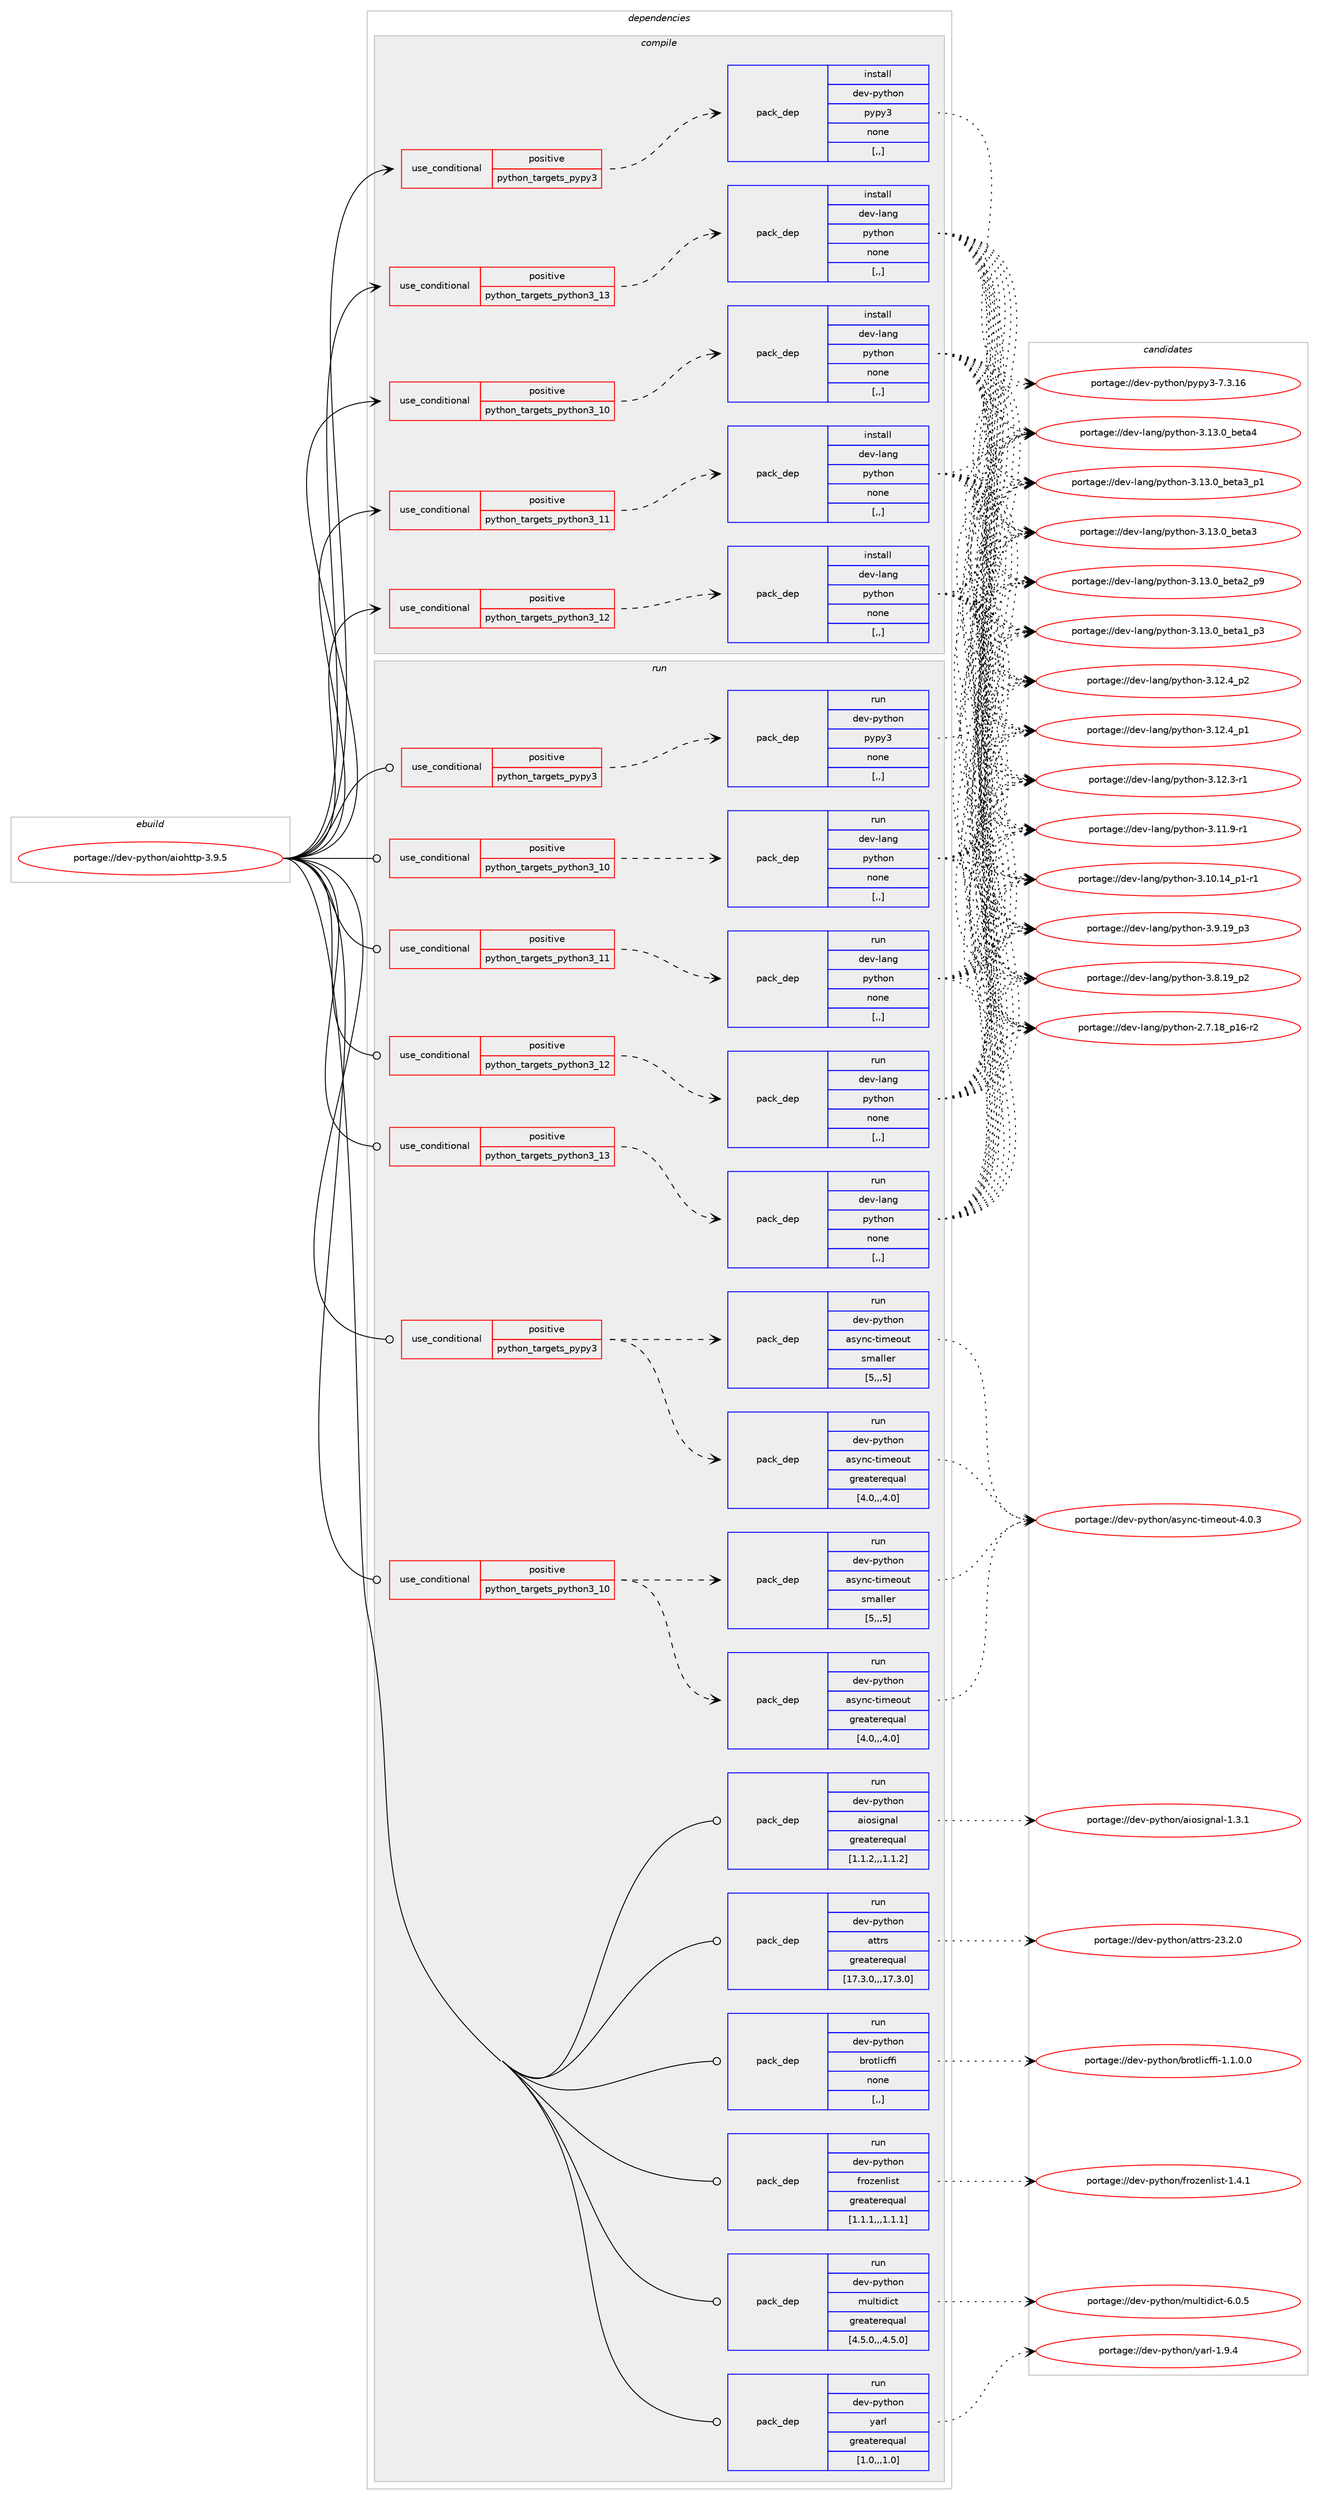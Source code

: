digraph prolog {

# *************
# Graph options
# *************

newrank=true;
concentrate=true;
compound=true;
graph [rankdir=LR,fontname=Helvetica,fontsize=10,ranksep=1.5];#, ranksep=2.5, nodesep=0.2];
edge  [arrowhead=vee];
node  [fontname=Helvetica,fontsize=10];

# **********
# The ebuild
# **********

subgraph cluster_leftcol {
color=gray;
label=<<i>ebuild</i>>;
id [label="portage://dev-python/aiohttp-3.9.5", color=red, width=4, href="../dev-python/aiohttp-3.9.5.svg"];
}

# ****************
# The dependencies
# ****************

subgraph cluster_midcol {
color=gray;
label=<<i>dependencies</i>>;
subgraph cluster_compile {
fillcolor="#eeeeee";
style=filled;
label=<<i>compile</i>>;
subgraph cond30884 {
dependency141958 [label=<<TABLE BORDER="0" CELLBORDER="1" CELLSPACING="0" CELLPADDING="4"><TR><TD ROWSPAN="3" CELLPADDING="10">use_conditional</TD></TR><TR><TD>positive</TD></TR><TR><TD>python_targets_pypy3</TD></TR></TABLE>>, shape=none, color=red];
subgraph pack109830 {
dependency141959 [label=<<TABLE BORDER="0" CELLBORDER="1" CELLSPACING="0" CELLPADDING="4" WIDTH="220"><TR><TD ROWSPAN="6" CELLPADDING="30">pack_dep</TD></TR><TR><TD WIDTH="110">install</TD></TR><TR><TD>dev-python</TD></TR><TR><TD>pypy3</TD></TR><TR><TD>none</TD></TR><TR><TD>[,,]</TD></TR></TABLE>>, shape=none, color=blue];
}
dependency141958:e -> dependency141959:w [weight=20,style="dashed",arrowhead="vee"];
}
id:e -> dependency141958:w [weight=20,style="solid",arrowhead="vee"];
subgraph cond30885 {
dependency141960 [label=<<TABLE BORDER="0" CELLBORDER="1" CELLSPACING="0" CELLPADDING="4"><TR><TD ROWSPAN="3" CELLPADDING="10">use_conditional</TD></TR><TR><TD>positive</TD></TR><TR><TD>python_targets_python3_10</TD></TR></TABLE>>, shape=none, color=red];
subgraph pack109831 {
dependency141961 [label=<<TABLE BORDER="0" CELLBORDER="1" CELLSPACING="0" CELLPADDING="4" WIDTH="220"><TR><TD ROWSPAN="6" CELLPADDING="30">pack_dep</TD></TR><TR><TD WIDTH="110">install</TD></TR><TR><TD>dev-lang</TD></TR><TR><TD>python</TD></TR><TR><TD>none</TD></TR><TR><TD>[,,]</TD></TR></TABLE>>, shape=none, color=blue];
}
dependency141960:e -> dependency141961:w [weight=20,style="dashed",arrowhead="vee"];
}
id:e -> dependency141960:w [weight=20,style="solid",arrowhead="vee"];
subgraph cond30886 {
dependency141962 [label=<<TABLE BORDER="0" CELLBORDER="1" CELLSPACING="0" CELLPADDING="4"><TR><TD ROWSPAN="3" CELLPADDING="10">use_conditional</TD></TR><TR><TD>positive</TD></TR><TR><TD>python_targets_python3_11</TD></TR></TABLE>>, shape=none, color=red];
subgraph pack109832 {
dependency141963 [label=<<TABLE BORDER="0" CELLBORDER="1" CELLSPACING="0" CELLPADDING="4" WIDTH="220"><TR><TD ROWSPAN="6" CELLPADDING="30">pack_dep</TD></TR><TR><TD WIDTH="110">install</TD></TR><TR><TD>dev-lang</TD></TR><TR><TD>python</TD></TR><TR><TD>none</TD></TR><TR><TD>[,,]</TD></TR></TABLE>>, shape=none, color=blue];
}
dependency141962:e -> dependency141963:w [weight=20,style="dashed",arrowhead="vee"];
}
id:e -> dependency141962:w [weight=20,style="solid",arrowhead="vee"];
subgraph cond30887 {
dependency141964 [label=<<TABLE BORDER="0" CELLBORDER="1" CELLSPACING="0" CELLPADDING="4"><TR><TD ROWSPAN="3" CELLPADDING="10">use_conditional</TD></TR><TR><TD>positive</TD></TR><TR><TD>python_targets_python3_12</TD></TR></TABLE>>, shape=none, color=red];
subgraph pack109833 {
dependency141965 [label=<<TABLE BORDER="0" CELLBORDER="1" CELLSPACING="0" CELLPADDING="4" WIDTH="220"><TR><TD ROWSPAN="6" CELLPADDING="30">pack_dep</TD></TR><TR><TD WIDTH="110">install</TD></TR><TR><TD>dev-lang</TD></TR><TR><TD>python</TD></TR><TR><TD>none</TD></TR><TR><TD>[,,]</TD></TR></TABLE>>, shape=none, color=blue];
}
dependency141964:e -> dependency141965:w [weight=20,style="dashed",arrowhead="vee"];
}
id:e -> dependency141964:w [weight=20,style="solid",arrowhead="vee"];
subgraph cond30888 {
dependency141966 [label=<<TABLE BORDER="0" CELLBORDER="1" CELLSPACING="0" CELLPADDING="4"><TR><TD ROWSPAN="3" CELLPADDING="10">use_conditional</TD></TR><TR><TD>positive</TD></TR><TR><TD>python_targets_python3_13</TD></TR></TABLE>>, shape=none, color=red];
subgraph pack109834 {
dependency141967 [label=<<TABLE BORDER="0" CELLBORDER="1" CELLSPACING="0" CELLPADDING="4" WIDTH="220"><TR><TD ROWSPAN="6" CELLPADDING="30">pack_dep</TD></TR><TR><TD WIDTH="110">install</TD></TR><TR><TD>dev-lang</TD></TR><TR><TD>python</TD></TR><TR><TD>none</TD></TR><TR><TD>[,,]</TD></TR></TABLE>>, shape=none, color=blue];
}
dependency141966:e -> dependency141967:w [weight=20,style="dashed",arrowhead="vee"];
}
id:e -> dependency141966:w [weight=20,style="solid",arrowhead="vee"];
}
subgraph cluster_compileandrun {
fillcolor="#eeeeee";
style=filled;
label=<<i>compile and run</i>>;
}
subgraph cluster_run {
fillcolor="#eeeeee";
style=filled;
label=<<i>run</i>>;
subgraph cond30889 {
dependency141968 [label=<<TABLE BORDER="0" CELLBORDER="1" CELLSPACING="0" CELLPADDING="4"><TR><TD ROWSPAN="3" CELLPADDING="10">use_conditional</TD></TR><TR><TD>positive</TD></TR><TR><TD>python_targets_pypy3</TD></TR></TABLE>>, shape=none, color=red];
subgraph pack109835 {
dependency141969 [label=<<TABLE BORDER="0" CELLBORDER="1" CELLSPACING="0" CELLPADDING="4" WIDTH="220"><TR><TD ROWSPAN="6" CELLPADDING="30">pack_dep</TD></TR><TR><TD WIDTH="110">run</TD></TR><TR><TD>dev-python</TD></TR><TR><TD>async-timeout</TD></TR><TR><TD>smaller</TD></TR><TR><TD>[5,,,5]</TD></TR></TABLE>>, shape=none, color=blue];
}
dependency141968:e -> dependency141969:w [weight=20,style="dashed",arrowhead="vee"];
subgraph pack109836 {
dependency141970 [label=<<TABLE BORDER="0" CELLBORDER="1" CELLSPACING="0" CELLPADDING="4" WIDTH="220"><TR><TD ROWSPAN="6" CELLPADDING="30">pack_dep</TD></TR><TR><TD WIDTH="110">run</TD></TR><TR><TD>dev-python</TD></TR><TR><TD>async-timeout</TD></TR><TR><TD>greaterequal</TD></TR><TR><TD>[4.0,,,4.0]</TD></TR></TABLE>>, shape=none, color=blue];
}
dependency141968:e -> dependency141970:w [weight=20,style="dashed",arrowhead="vee"];
}
id:e -> dependency141968:w [weight=20,style="solid",arrowhead="odot"];
subgraph cond30890 {
dependency141971 [label=<<TABLE BORDER="0" CELLBORDER="1" CELLSPACING="0" CELLPADDING="4"><TR><TD ROWSPAN="3" CELLPADDING="10">use_conditional</TD></TR><TR><TD>positive</TD></TR><TR><TD>python_targets_pypy3</TD></TR></TABLE>>, shape=none, color=red];
subgraph pack109837 {
dependency141972 [label=<<TABLE BORDER="0" CELLBORDER="1" CELLSPACING="0" CELLPADDING="4" WIDTH="220"><TR><TD ROWSPAN="6" CELLPADDING="30">pack_dep</TD></TR><TR><TD WIDTH="110">run</TD></TR><TR><TD>dev-python</TD></TR><TR><TD>pypy3</TD></TR><TR><TD>none</TD></TR><TR><TD>[,,]</TD></TR></TABLE>>, shape=none, color=blue];
}
dependency141971:e -> dependency141972:w [weight=20,style="dashed",arrowhead="vee"];
}
id:e -> dependency141971:w [weight=20,style="solid",arrowhead="odot"];
subgraph cond30891 {
dependency141973 [label=<<TABLE BORDER="0" CELLBORDER="1" CELLSPACING="0" CELLPADDING="4"><TR><TD ROWSPAN="3" CELLPADDING="10">use_conditional</TD></TR><TR><TD>positive</TD></TR><TR><TD>python_targets_python3_10</TD></TR></TABLE>>, shape=none, color=red];
subgraph pack109838 {
dependency141974 [label=<<TABLE BORDER="0" CELLBORDER="1" CELLSPACING="0" CELLPADDING="4" WIDTH="220"><TR><TD ROWSPAN="6" CELLPADDING="30">pack_dep</TD></TR><TR><TD WIDTH="110">run</TD></TR><TR><TD>dev-lang</TD></TR><TR><TD>python</TD></TR><TR><TD>none</TD></TR><TR><TD>[,,]</TD></TR></TABLE>>, shape=none, color=blue];
}
dependency141973:e -> dependency141974:w [weight=20,style="dashed",arrowhead="vee"];
}
id:e -> dependency141973:w [weight=20,style="solid",arrowhead="odot"];
subgraph cond30892 {
dependency141975 [label=<<TABLE BORDER="0" CELLBORDER="1" CELLSPACING="0" CELLPADDING="4"><TR><TD ROWSPAN="3" CELLPADDING="10">use_conditional</TD></TR><TR><TD>positive</TD></TR><TR><TD>python_targets_python3_10</TD></TR></TABLE>>, shape=none, color=red];
subgraph pack109839 {
dependency141976 [label=<<TABLE BORDER="0" CELLBORDER="1" CELLSPACING="0" CELLPADDING="4" WIDTH="220"><TR><TD ROWSPAN="6" CELLPADDING="30">pack_dep</TD></TR><TR><TD WIDTH="110">run</TD></TR><TR><TD>dev-python</TD></TR><TR><TD>async-timeout</TD></TR><TR><TD>smaller</TD></TR><TR><TD>[5,,,5]</TD></TR></TABLE>>, shape=none, color=blue];
}
dependency141975:e -> dependency141976:w [weight=20,style="dashed",arrowhead="vee"];
subgraph pack109840 {
dependency141977 [label=<<TABLE BORDER="0" CELLBORDER="1" CELLSPACING="0" CELLPADDING="4" WIDTH="220"><TR><TD ROWSPAN="6" CELLPADDING="30">pack_dep</TD></TR><TR><TD WIDTH="110">run</TD></TR><TR><TD>dev-python</TD></TR><TR><TD>async-timeout</TD></TR><TR><TD>greaterequal</TD></TR><TR><TD>[4.0,,,4.0]</TD></TR></TABLE>>, shape=none, color=blue];
}
dependency141975:e -> dependency141977:w [weight=20,style="dashed",arrowhead="vee"];
}
id:e -> dependency141975:w [weight=20,style="solid",arrowhead="odot"];
subgraph cond30893 {
dependency141978 [label=<<TABLE BORDER="0" CELLBORDER="1" CELLSPACING="0" CELLPADDING="4"><TR><TD ROWSPAN="3" CELLPADDING="10">use_conditional</TD></TR><TR><TD>positive</TD></TR><TR><TD>python_targets_python3_11</TD></TR></TABLE>>, shape=none, color=red];
subgraph pack109841 {
dependency141979 [label=<<TABLE BORDER="0" CELLBORDER="1" CELLSPACING="0" CELLPADDING="4" WIDTH="220"><TR><TD ROWSPAN="6" CELLPADDING="30">pack_dep</TD></TR><TR><TD WIDTH="110">run</TD></TR><TR><TD>dev-lang</TD></TR><TR><TD>python</TD></TR><TR><TD>none</TD></TR><TR><TD>[,,]</TD></TR></TABLE>>, shape=none, color=blue];
}
dependency141978:e -> dependency141979:w [weight=20,style="dashed",arrowhead="vee"];
}
id:e -> dependency141978:w [weight=20,style="solid",arrowhead="odot"];
subgraph cond30894 {
dependency141980 [label=<<TABLE BORDER="0" CELLBORDER="1" CELLSPACING="0" CELLPADDING="4"><TR><TD ROWSPAN="3" CELLPADDING="10">use_conditional</TD></TR><TR><TD>positive</TD></TR><TR><TD>python_targets_python3_12</TD></TR></TABLE>>, shape=none, color=red];
subgraph pack109842 {
dependency141981 [label=<<TABLE BORDER="0" CELLBORDER="1" CELLSPACING="0" CELLPADDING="4" WIDTH="220"><TR><TD ROWSPAN="6" CELLPADDING="30">pack_dep</TD></TR><TR><TD WIDTH="110">run</TD></TR><TR><TD>dev-lang</TD></TR><TR><TD>python</TD></TR><TR><TD>none</TD></TR><TR><TD>[,,]</TD></TR></TABLE>>, shape=none, color=blue];
}
dependency141980:e -> dependency141981:w [weight=20,style="dashed",arrowhead="vee"];
}
id:e -> dependency141980:w [weight=20,style="solid",arrowhead="odot"];
subgraph cond30895 {
dependency141982 [label=<<TABLE BORDER="0" CELLBORDER="1" CELLSPACING="0" CELLPADDING="4"><TR><TD ROWSPAN="3" CELLPADDING="10">use_conditional</TD></TR><TR><TD>positive</TD></TR><TR><TD>python_targets_python3_13</TD></TR></TABLE>>, shape=none, color=red];
subgraph pack109843 {
dependency141983 [label=<<TABLE BORDER="0" CELLBORDER="1" CELLSPACING="0" CELLPADDING="4" WIDTH="220"><TR><TD ROWSPAN="6" CELLPADDING="30">pack_dep</TD></TR><TR><TD WIDTH="110">run</TD></TR><TR><TD>dev-lang</TD></TR><TR><TD>python</TD></TR><TR><TD>none</TD></TR><TR><TD>[,,]</TD></TR></TABLE>>, shape=none, color=blue];
}
dependency141982:e -> dependency141983:w [weight=20,style="dashed",arrowhead="vee"];
}
id:e -> dependency141982:w [weight=20,style="solid",arrowhead="odot"];
subgraph pack109844 {
dependency141984 [label=<<TABLE BORDER="0" CELLBORDER="1" CELLSPACING="0" CELLPADDING="4" WIDTH="220"><TR><TD ROWSPAN="6" CELLPADDING="30">pack_dep</TD></TR><TR><TD WIDTH="110">run</TD></TR><TR><TD>dev-python</TD></TR><TR><TD>aiosignal</TD></TR><TR><TD>greaterequal</TD></TR><TR><TD>[1.1.2,,,1.1.2]</TD></TR></TABLE>>, shape=none, color=blue];
}
id:e -> dependency141984:w [weight=20,style="solid",arrowhead="odot"];
subgraph pack109845 {
dependency141985 [label=<<TABLE BORDER="0" CELLBORDER="1" CELLSPACING="0" CELLPADDING="4" WIDTH="220"><TR><TD ROWSPAN="6" CELLPADDING="30">pack_dep</TD></TR><TR><TD WIDTH="110">run</TD></TR><TR><TD>dev-python</TD></TR><TR><TD>attrs</TD></TR><TR><TD>greaterequal</TD></TR><TR><TD>[17.3.0,,,17.3.0]</TD></TR></TABLE>>, shape=none, color=blue];
}
id:e -> dependency141985:w [weight=20,style="solid",arrowhead="odot"];
subgraph pack109846 {
dependency141986 [label=<<TABLE BORDER="0" CELLBORDER="1" CELLSPACING="0" CELLPADDING="4" WIDTH="220"><TR><TD ROWSPAN="6" CELLPADDING="30">pack_dep</TD></TR><TR><TD WIDTH="110">run</TD></TR><TR><TD>dev-python</TD></TR><TR><TD>brotlicffi</TD></TR><TR><TD>none</TD></TR><TR><TD>[,,]</TD></TR></TABLE>>, shape=none, color=blue];
}
id:e -> dependency141986:w [weight=20,style="solid",arrowhead="odot"];
subgraph pack109847 {
dependency141987 [label=<<TABLE BORDER="0" CELLBORDER="1" CELLSPACING="0" CELLPADDING="4" WIDTH="220"><TR><TD ROWSPAN="6" CELLPADDING="30">pack_dep</TD></TR><TR><TD WIDTH="110">run</TD></TR><TR><TD>dev-python</TD></TR><TR><TD>frozenlist</TD></TR><TR><TD>greaterequal</TD></TR><TR><TD>[1.1.1,,,1.1.1]</TD></TR></TABLE>>, shape=none, color=blue];
}
id:e -> dependency141987:w [weight=20,style="solid",arrowhead="odot"];
subgraph pack109848 {
dependency141988 [label=<<TABLE BORDER="0" CELLBORDER="1" CELLSPACING="0" CELLPADDING="4" WIDTH="220"><TR><TD ROWSPAN="6" CELLPADDING="30">pack_dep</TD></TR><TR><TD WIDTH="110">run</TD></TR><TR><TD>dev-python</TD></TR><TR><TD>multidict</TD></TR><TR><TD>greaterequal</TD></TR><TR><TD>[4.5.0,,,4.5.0]</TD></TR></TABLE>>, shape=none, color=blue];
}
id:e -> dependency141988:w [weight=20,style="solid",arrowhead="odot"];
subgraph pack109849 {
dependency141989 [label=<<TABLE BORDER="0" CELLBORDER="1" CELLSPACING="0" CELLPADDING="4" WIDTH="220"><TR><TD ROWSPAN="6" CELLPADDING="30">pack_dep</TD></TR><TR><TD WIDTH="110">run</TD></TR><TR><TD>dev-python</TD></TR><TR><TD>yarl</TD></TR><TR><TD>greaterequal</TD></TR><TR><TD>[1.0,,,1.0]</TD></TR></TABLE>>, shape=none, color=blue];
}
id:e -> dependency141989:w [weight=20,style="solid",arrowhead="odot"];
}
}

# **************
# The candidates
# **************

subgraph cluster_choices {
rank=same;
color=gray;
label=<<i>candidates</i>>;

subgraph choice109830 {
color=black;
nodesep=1;
choice10010111845112121116104111110471121211121215145554651464954 [label="portage://dev-python/pypy3-7.3.16", color=red, width=4,href="../dev-python/pypy3-7.3.16.svg"];
dependency141959:e -> choice10010111845112121116104111110471121211121215145554651464954:w [style=dotted,weight="100"];
}
subgraph choice109831 {
color=black;
nodesep=1;
choice1001011184510897110103471121211161041111104551464951464895981011169752 [label="portage://dev-lang/python-3.13.0_beta4", color=red, width=4,href="../dev-lang/python-3.13.0_beta4.svg"];
choice10010111845108971101034711212111610411111045514649514648959810111697519511249 [label="portage://dev-lang/python-3.13.0_beta3_p1", color=red, width=4,href="../dev-lang/python-3.13.0_beta3_p1.svg"];
choice1001011184510897110103471121211161041111104551464951464895981011169751 [label="portage://dev-lang/python-3.13.0_beta3", color=red, width=4,href="../dev-lang/python-3.13.0_beta3.svg"];
choice10010111845108971101034711212111610411111045514649514648959810111697509511257 [label="portage://dev-lang/python-3.13.0_beta2_p9", color=red, width=4,href="../dev-lang/python-3.13.0_beta2_p9.svg"];
choice10010111845108971101034711212111610411111045514649514648959810111697499511251 [label="portage://dev-lang/python-3.13.0_beta1_p3", color=red, width=4,href="../dev-lang/python-3.13.0_beta1_p3.svg"];
choice100101118451089711010347112121116104111110455146495046529511250 [label="portage://dev-lang/python-3.12.4_p2", color=red, width=4,href="../dev-lang/python-3.12.4_p2.svg"];
choice100101118451089711010347112121116104111110455146495046529511249 [label="portage://dev-lang/python-3.12.4_p1", color=red, width=4,href="../dev-lang/python-3.12.4_p1.svg"];
choice100101118451089711010347112121116104111110455146495046514511449 [label="portage://dev-lang/python-3.12.3-r1", color=red, width=4,href="../dev-lang/python-3.12.3-r1.svg"];
choice100101118451089711010347112121116104111110455146494946574511449 [label="portage://dev-lang/python-3.11.9-r1", color=red, width=4,href="../dev-lang/python-3.11.9-r1.svg"];
choice100101118451089711010347112121116104111110455146494846495295112494511449 [label="portage://dev-lang/python-3.10.14_p1-r1", color=red, width=4,href="../dev-lang/python-3.10.14_p1-r1.svg"];
choice100101118451089711010347112121116104111110455146574649579511251 [label="portage://dev-lang/python-3.9.19_p3", color=red, width=4,href="../dev-lang/python-3.9.19_p3.svg"];
choice100101118451089711010347112121116104111110455146564649579511250 [label="portage://dev-lang/python-3.8.19_p2", color=red, width=4,href="../dev-lang/python-3.8.19_p2.svg"];
choice100101118451089711010347112121116104111110455046554649569511249544511450 [label="portage://dev-lang/python-2.7.18_p16-r2", color=red, width=4,href="../dev-lang/python-2.7.18_p16-r2.svg"];
dependency141961:e -> choice1001011184510897110103471121211161041111104551464951464895981011169752:w [style=dotted,weight="100"];
dependency141961:e -> choice10010111845108971101034711212111610411111045514649514648959810111697519511249:w [style=dotted,weight="100"];
dependency141961:e -> choice1001011184510897110103471121211161041111104551464951464895981011169751:w [style=dotted,weight="100"];
dependency141961:e -> choice10010111845108971101034711212111610411111045514649514648959810111697509511257:w [style=dotted,weight="100"];
dependency141961:e -> choice10010111845108971101034711212111610411111045514649514648959810111697499511251:w [style=dotted,weight="100"];
dependency141961:e -> choice100101118451089711010347112121116104111110455146495046529511250:w [style=dotted,weight="100"];
dependency141961:e -> choice100101118451089711010347112121116104111110455146495046529511249:w [style=dotted,weight="100"];
dependency141961:e -> choice100101118451089711010347112121116104111110455146495046514511449:w [style=dotted,weight="100"];
dependency141961:e -> choice100101118451089711010347112121116104111110455146494946574511449:w [style=dotted,weight="100"];
dependency141961:e -> choice100101118451089711010347112121116104111110455146494846495295112494511449:w [style=dotted,weight="100"];
dependency141961:e -> choice100101118451089711010347112121116104111110455146574649579511251:w [style=dotted,weight="100"];
dependency141961:e -> choice100101118451089711010347112121116104111110455146564649579511250:w [style=dotted,weight="100"];
dependency141961:e -> choice100101118451089711010347112121116104111110455046554649569511249544511450:w [style=dotted,weight="100"];
}
subgraph choice109832 {
color=black;
nodesep=1;
choice1001011184510897110103471121211161041111104551464951464895981011169752 [label="portage://dev-lang/python-3.13.0_beta4", color=red, width=4,href="../dev-lang/python-3.13.0_beta4.svg"];
choice10010111845108971101034711212111610411111045514649514648959810111697519511249 [label="portage://dev-lang/python-3.13.0_beta3_p1", color=red, width=4,href="../dev-lang/python-3.13.0_beta3_p1.svg"];
choice1001011184510897110103471121211161041111104551464951464895981011169751 [label="portage://dev-lang/python-3.13.0_beta3", color=red, width=4,href="../dev-lang/python-3.13.0_beta3.svg"];
choice10010111845108971101034711212111610411111045514649514648959810111697509511257 [label="portage://dev-lang/python-3.13.0_beta2_p9", color=red, width=4,href="../dev-lang/python-3.13.0_beta2_p9.svg"];
choice10010111845108971101034711212111610411111045514649514648959810111697499511251 [label="portage://dev-lang/python-3.13.0_beta1_p3", color=red, width=4,href="../dev-lang/python-3.13.0_beta1_p3.svg"];
choice100101118451089711010347112121116104111110455146495046529511250 [label="portage://dev-lang/python-3.12.4_p2", color=red, width=4,href="../dev-lang/python-3.12.4_p2.svg"];
choice100101118451089711010347112121116104111110455146495046529511249 [label="portage://dev-lang/python-3.12.4_p1", color=red, width=4,href="../dev-lang/python-3.12.4_p1.svg"];
choice100101118451089711010347112121116104111110455146495046514511449 [label="portage://dev-lang/python-3.12.3-r1", color=red, width=4,href="../dev-lang/python-3.12.3-r1.svg"];
choice100101118451089711010347112121116104111110455146494946574511449 [label="portage://dev-lang/python-3.11.9-r1", color=red, width=4,href="../dev-lang/python-3.11.9-r1.svg"];
choice100101118451089711010347112121116104111110455146494846495295112494511449 [label="portage://dev-lang/python-3.10.14_p1-r1", color=red, width=4,href="../dev-lang/python-3.10.14_p1-r1.svg"];
choice100101118451089711010347112121116104111110455146574649579511251 [label="portage://dev-lang/python-3.9.19_p3", color=red, width=4,href="../dev-lang/python-3.9.19_p3.svg"];
choice100101118451089711010347112121116104111110455146564649579511250 [label="portage://dev-lang/python-3.8.19_p2", color=red, width=4,href="../dev-lang/python-3.8.19_p2.svg"];
choice100101118451089711010347112121116104111110455046554649569511249544511450 [label="portage://dev-lang/python-2.7.18_p16-r2", color=red, width=4,href="../dev-lang/python-2.7.18_p16-r2.svg"];
dependency141963:e -> choice1001011184510897110103471121211161041111104551464951464895981011169752:w [style=dotted,weight="100"];
dependency141963:e -> choice10010111845108971101034711212111610411111045514649514648959810111697519511249:w [style=dotted,weight="100"];
dependency141963:e -> choice1001011184510897110103471121211161041111104551464951464895981011169751:w [style=dotted,weight="100"];
dependency141963:e -> choice10010111845108971101034711212111610411111045514649514648959810111697509511257:w [style=dotted,weight="100"];
dependency141963:e -> choice10010111845108971101034711212111610411111045514649514648959810111697499511251:w [style=dotted,weight="100"];
dependency141963:e -> choice100101118451089711010347112121116104111110455146495046529511250:w [style=dotted,weight="100"];
dependency141963:e -> choice100101118451089711010347112121116104111110455146495046529511249:w [style=dotted,weight="100"];
dependency141963:e -> choice100101118451089711010347112121116104111110455146495046514511449:w [style=dotted,weight="100"];
dependency141963:e -> choice100101118451089711010347112121116104111110455146494946574511449:w [style=dotted,weight="100"];
dependency141963:e -> choice100101118451089711010347112121116104111110455146494846495295112494511449:w [style=dotted,weight="100"];
dependency141963:e -> choice100101118451089711010347112121116104111110455146574649579511251:w [style=dotted,weight="100"];
dependency141963:e -> choice100101118451089711010347112121116104111110455146564649579511250:w [style=dotted,weight="100"];
dependency141963:e -> choice100101118451089711010347112121116104111110455046554649569511249544511450:w [style=dotted,weight="100"];
}
subgraph choice109833 {
color=black;
nodesep=1;
choice1001011184510897110103471121211161041111104551464951464895981011169752 [label="portage://dev-lang/python-3.13.0_beta4", color=red, width=4,href="../dev-lang/python-3.13.0_beta4.svg"];
choice10010111845108971101034711212111610411111045514649514648959810111697519511249 [label="portage://dev-lang/python-3.13.0_beta3_p1", color=red, width=4,href="../dev-lang/python-3.13.0_beta3_p1.svg"];
choice1001011184510897110103471121211161041111104551464951464895981011169751 [label="portage://dev-lang/python-3.13.0_beta3", color=red, width=4,href="../dev-lang/python-3.13.0_beta3.svg"];
choice10010111845108971101034711212111610411111045514649514648959810111697509511257 [label="portage://dev-lang/python-3.13.0_beta2_p9", color=red, width=4,href="../dev-lang/python-3.13.0_beta2_p9.svg"];
choice10010111845108971101034711212111610411111045514649514648959810111697499511251 [label="portage://dev-lang/python-3.13.0_beta1_p3", color=red, width=4,href="../dev-lang/python-3.13.0_beta1_p3.svg"];
choice100101118451089711010347112121116104111110455146495046529511250 [label="portage://dev-lang/python-3.12.4_p2", color=red, width=4,href="../dev-lang/python-3.12.4_p2.svg"];
choice100101118451089711010347112121116104111110455146495046529511249 [label="portage://dev-lang/python-3.12.4_p1", color=red, width=4,href="../dev-lang/python-3.12.4_p1.svg"];
choice100101118451089711010347112121116104111110455146495046514511449 [label="portage://dev-lang/python-3.12.3-r1", color=red, width=4,href="../dev-lang/python-3.12.3-r1.svg"];
choice100101118451089711010347112121116104111110455146494946574511449 [label="portage://dev-lang/python-3.11.9-r1", color=red, width=4,href="../dev-lang/python-3.11.9-r1.svg"];
choice100101118451089711010347112121116104111110455146494846495295112494511449 [label="portage://dev-lang/python-3.10.14_p1-r1", color=red, width=4,href="../dev-lang/python-3.10.14_p1-r1.svg"];
choice100101118451089711010347112121116104111110455146574649579511251 [label="portage://dev-lang/python-3.9.19_p3", color=red, width=4,href="../dev-lang/python-3.9.19_p3.svg"];
choice100101118451089711010347112121116104111110455146564649579511250 [label="portage://dev-lang/python-3.8.19_p2", color=red, width=4,href="../dev-lang/python-3.8.19_p2.svg"];
choice100101118451089711010347112121116104111110455046554649569511249544511450 [label="portage://dev-lang/python-2.7.18_p16-r2", color=red, width=4,href="../dev-lang/python-2.7.18_p16-r2.svg"];
dependency141965:e -> choice1001011184510897110103471121211161041111104551464951464895981011169752:w [style=dotted,weight="100"];
dependency141965:e -> choice10010111845108971101034711212111610411111045514649514648959810111697519511249:w [style=dotted,weight="100"];
dependency141965:e -> choice1001011184510897110103471121211161041111104551464951464895981011169751:w [style=dotted,weight="100"];
dependency141965:e -> choice10010111845108971101034711212111610411111045514649514648959810111697509511257:w [style=dotted,weight="100"];
dependency141965:e -> choice10010111845108971101034711212111610411111045514649514648959810111697499511251:w [style=dotted,weight="100"];
dependency141965:e -> choice100101118451089711010347112121116104111110455146495046529511250:w [style=dotted,weight="100"];
dependency141965:e -> choice100101118451089711010347112121116104111110455146495046529511249:w [style=dotted,weight="100"];
dependency141965:e -> choice100101118451089711010347112121116104111110455146495046514511449:w [style=dotted,weight="100"];
dependency141965:e -> choice100101118451089711010347112121116104111110455146494946574511449:w [style=dotted,weight="100"];
dependency141965:e -> choice100101118451089711010347112121116104111110455146494846495295112494511449:w [style=dotted,weight="100"];
dependency141965:e -> choice100101118451089711010347112121116104111110455146574649579511251:w [style=dotted,weight="100"];
dependency141965:e -> choice100101118451089711010347112121116104111110455146564649579511250:w [style=dotted,weight="100"];
dependency141965:e -> choice100101118451089711010347112121116104111110455046554649569511249544511450:w [style=dotted,weight="100"];
}
subgraph choice109834 {
color=black;
nodesep=1;
choice1001011184510897110103471121211161041111104551464951464895981011169752 [label="portage://dev-lang/python-3.13.0_beta4", color=red, width=4,href="../dev-lang/python-3.13.0_beta4.svg"];
choice10010111845108971101034711212111610411111045514649514648959810111697519511249 [label="portage://dev-lang/python-3.13.0_beta3_p1", color=red, width=4,href="../dev-lang/python-3.13.0_beta3_p1.svg"];
choice1001011184510897110103471121211161041111104551464951464895981011169751 [label="portage://dev-lang/python-3.13.0_beta3", color=red, width=4,href="../dev-lang/python-3.13.0_beta3.svg"];
choice10010111845108971101034711212111610411111045514649514648959810111697509511257 [label="portage://dev-lang/python-3.13.0_beta2_p9", color=red, width=4,href="../dev-lang/python-3.13.0_beta2_p9.svg"];
choice10010111845108971101034711212111610411111045514649514648959810111697499511251 [label="portage://dev-lang/python-3.13.0_beta1_p3", color=red, width=4,href="../dev-lang/python-3.13.0_beta1_p3.svg"];
choice100101118451089711010347112121116104111110455146495046529511250 [label="portage://dev-lang/python-3.12.4_p2", color=red, width=4,href="../dev-lang/python-3.12.4_p2.svg"];
choice100101118451089711010347112121116104111110455146495046529511249 [label="portage://dev-lang/python-3.12.4_p1", color=red, width=4,href="../dev-lang/python-3.12.4_p1.svg"];
choice100101118451089711010347112121116104111110455146495046514511449 [label="portage://dev-lang/python-3.12.3-r1", color=red, width=4,href="../dev-lang/python-3.12.3-r1.svg"];
choice100101118451089711010347112121116104111110455146494946574511449 [label="portage://dev-lang/python-3.11.9-r1", color=red, width=4,href="../dev-lang/python-3.11.9-r1.svg"];
choice100101118451089711010347112121116104111110455146494846495295112494511449 [label="portage://dev-lang/python-3.10.14_p1-r1", color=red, width=4,href="../dev-lang/python-3.10.14_p1-r1.svg"];
choice100101118451089711010347112121116104111110455146574649579511251 [label="portage://dev-lang/python-3.9.19_p3", color=red, width=4,href="../dev-lang/python-3.9.19_p3.svg"];
choice100101118451089711010347112121116104111110455146564649579511250 [label="portage://dev-lang/python-3.8.19_p2", color=red, width=4,href="../dev-lang/python-3.8.19_p2.svg"];
choice100101118451089711010347112121116104111110455046554649569511249544511450 [label="portage://dev-lang/python-2.7.18_p16-r2", color=red, width=4,href="../dev-lang/python-2.7.18_p16-r2.svg"];
dependency141967:e -> choice1001011184510897110103471121211161041111104551464951464895981011169752:w [style=dotted,weight="100"];
dependency141967:e -> choice10010111845108971101034711212111610411111045514649514648959810111697519511249:w [style=dotted,weight="100"];
dependency141967:e -> choice1001011184510897110103471121211161041111104551464951464895981011169751:w [style=dotted,weight="100"];
dependency141967:e -> choice10010111845108971101034711212111610411111045514649514648959810111697509511257:w [style=dotted,weight="100"];
dependency141967:e -> choice10010111845108971101034711212111610411111045514649514648959810111697499511251:w [style=dotted,weight="100"];
dependency141967:e -> choice100101118451089711010347112121116104111110455146495046529511250:w [style=dotted,weight="100"];
dependency141967:e -> choice100101118451089711010347112121116104111110455146495046529511249:w [style=dotted,weight="100"];
dependency141967:e -> choice100101118451089711010347112121116104111110455146495046514511449:w [style=dotted,weight="100"];
dependency141967:e -> choice100101118451089711010347112121116104111110455146494946574511449:w [style=dotted,weight="100"];
dependency141967:e -> choice100101118451089711010347112121116104111110455146494846495295112494511449:w [style=dotted,weight="100"];
dependency141967:e -> choice100101118451089711010347112121116104111110455146574649579511251:w [style=dotted,weight="100"];
dependency141967:e -> choice100101118451089711010347112121116104111110455146564649579511250:w [style=dotted,weight="100"];
dependency141967:e -> choice100101118451089711010347112121116104111110455046554649569511249544511450:w [style=dotted,weight="100"];
}
subgraph choice109835 {
color=black;
nodesep=1;
choice1001011184511212111610411111047971151211109945116105109101111117116455246484651 [label="portage://dev-python/async-timeout-4.0.3", color=red, width=4,href="../dev-python/async-timeout-4.0.3.svg"];
dependency141969:e -> choice1001011184511212111610411111047971151211109945116105109101111117116455246484651:w [style=dotted,weight="100"];
}
subgraph choice109836 {
color=black;
nodesep=1;
choice1001011184511212111610411111047971151211109945116105109101111117116455246484651 [label="portage://dev-python/async-timeout-4.0.3", color=red, width=4,href="../dev-python/async-timeout-4.0.3.svg"];
dependency141970:e -> choice1001011184511212111610411111047971151211109945116105109101111117116455246484651:w [style=dotted,weight="100"];
}
subgraph choice109837 {
color=black;
nodesep=1;
choice10010111845112121116104111110471121211121215145554651464954 [label="portage://dev-python/pypy3-7.3.16", color=red, width=4,href="../dev-python/pypy3-7.3.16.svg"];
dependency141972:e -> choice10010111845112121116104111110471121211121215145554651464954:w [style=dotted,weight="100"];
}
subgraph choice109838 {
color=black;
nodesep=1;
choice1001011184510897110103471121211161041111104551464951464895981011169752 [label="portage://dev-lang/python-3.13.0_beta4", color=red, width=4,href="../dev-lang/python-3.13.0_beta4.svg"];
choice10010111845108971101034711212111610411111045514649514648959810111697519511249 [label="portage://dev-lang/python-3.13.0_beta3_p1", color=red, width=4,href="../dev-lang/python-3.13.0_beta3_p1.svg"];
choice1001011184510897110103471121211161041111104551464951464895981011169751 [label="portage://dev-lang/python-3.13.0_beta3", color=red, width=4,href="../dev-lang/python-3.13.0_beta3.svg"];
choice10010111845108971101034711212111610411111045514649514648959810111697509511257 [label="portage://dev-lang/python-3.13.0_beta2_p9", color=red, width=4,href="../dev-lang/python-3.13.0_beta2_p9.svg"];
choice10010111845108971101034711212111610411111045514649514648959810111697499511251 [label="portage://dev-lang/python-3.13.0_beta1_p3", color=red, width=4,href="../dev-lang/python-3.13.0_beta1_p3.svg"];
choice100101118451089711010347112121116104111110455146495046529511250 [label="portage://dev-lang/python-3.12.4_p2", color=red, width=4,href="../dev-lang/python-3.12.4_p2.svg"];
choice100101118451089711010347112121116104111110455146495046529511249 [label="portage://dev-lang/python-3.12.4_p1", color=red, width=4,href="../dev-lang/python-3.12.4_p1.svg"];
choice100101118451089711010347112121116104111110455146495046514511449 [label="portage://dev-lang/python-3.12.3-r1", color=red, width=4,href="../dev-lang/python-3.12.3-r1.svg"];
choice100101118451089711010347112121116104111110455146494946574511449 [label="portage://dev-lang/python-3.11.9-r1", color=red, width=4,href="../dev-lang/python-3.11.9-r1.svg"];
choice100101118451089711010347112121116104111110455146494846495295112494511449 [label="portage://dev-lang/python-3.10.14_p1-r1", color=red, width=4,href="../dev-lang/python-3.10.14_p1-r1.svg"];
choice100101118451089711010347112121116104111110455146574649579511251 [label="portage://dev-lang/python-3.9.19_p3", color=red, width=4,href="../dev-lang/python-3.9.19_p3.svg"];
choice100101118451089711010347112121116104111110455146564649579511250 [label="portage://dev-lang/python-3.8.19_p2", color=red, width=4,href="../dev-lang/python-3.8.19_p2.svg"];
choice100101118451089711010347112121116104111110455046554649569511249544511450 [label="portage://dev-lang/python-2.7.18_p16-r2", color=red, width=4,href="../dev-lang/python-2.7.18_p16-r2.svg"];
dependency141974:e -> choice1001011184510897110103471121211161041111104551464951464895981011169752:w [style=dotted,weight="100"];
dependency141974:e -> choice10010111845108971101034711212111610411111045514649514648959810111697519511249:w [style=dotted,weight="100"];
dependency141974:e -> choice1001011184510897110103471121211161041111104551464951464895981011169751:w [style=dotted,weight="100"];
dependency141974:e -> choice10010111845108971101034711212111610411111045514649514648959810111697509511257:w [style=dotted,weight="100"];
dependency141974:e -> choice10010111845108971101034711212111610411111045514649514648959810111697499511251:w [style=dotted,weight="100"];
dependency141974:e -> choice100101118451089711010347112121116104111110455146495046529511250:w [style=dotted,weight="100"];
dependency141974:e -> choice100101118451089711010347112121116104111110455146495046529511249:w [style=dotted,weight="100"];
dependency141974:e -> choice100101118451089711010347112121116104111110455146495046514511449:w [style=dotted,weight="100"];
dependency141974:e -> choice100101118451089711010347112121116104111110455146494946574511449:w [style=dotted,weight="100"];
dependency141974:e -> choice100101118451089711010347112121116104111110455146494846495295112494511449:w [style=dotted,weight="100"];
dependency141974:e -> choice100101118451089711010347112121116104111110455146574649579511251:w [style=dotted,weight="100"];
dependency141974:e -> choice100101118451089711010347112121116104111110455146564649579511250:w [style=dotted,weight="100"];
dependency141974:e -> choice100101118451089711010347112121116104111110455046554649569511249544511450:w [style=dotted,weight="100"];
}
subgraph choice109839 {
color=black;
nodesep=1;
choice1001011184511212111610411111047971151211109945116105109101111117116455246484651 [label="portage://dev-python/async-timeout-4.0.3", color=red, width=4,href="../dev-python/async-timeout-4.0.3.svg"];
dependency141976:e -> choice1001011184511212111610411111047971151211109945116105109101111117116455246484651:w [style=dotted,weight="100"];
}
subgraph choice109840 {
color=black;
nodesep=1;
choice1001011184511212111610411111047971151211109945116105109101111117116455246484651 [label="portage://dev-python/async-timeout-4.0.3", color=red, width=4,href="../dev-python/async-timeout-4.0.3.svg"];
dependency141977:e -> choice1001011184511212111610411111047971151211109945116105109101111117116455246484651:w [style=dotted,weight="100"];
}
subgraph choice109841 {
color=black;
nodesep=1;
choice1001011184510897110103471121211161041111104551464951464895981011169752 [label="portage://dev-lang/python-3.13.0_beta4", color=red, width=4,href="../dev-lang/python-3.13.0_beta4.svg"];
choice10010111845108971101034711212111610411111045514649514648959810111697519511249 [label="portage://dev-lang/python-3.13.0_beta3_p1", color=red, width=4,href="../dev-lang/python-3.13.0_beta3_p1.svg"];
choice1001011184510897110103471121211161041111104551464951464895981011169751 [label="portage://dev-lang/python-3.13.0_beta3", color=red, width=4,href="../dev-lang/python-3.13.0_beta3.svg"];
choice10010111845108971101034711212111610411111045514649514648959810111697509511257 [label="portage://dev-lang/python-3.13.0_beta2_p9", color=red, width=4,href="../dev-lang/python-3.13.0_beta2_p9.svg"];
choice10010111845108971101034711212111610411111045514649514648959810111697499511251 [label="portage://dev-lang/python-3.13.0_beta1_p3", color=red, width=4,href="../dev-lang/python-3.13.0_beta1_p3.svg"];
choice100101118451089711010347112121116104111110455146495046529511250 [label="portage://dev-lang/python-3.12.4_p2", color=red, width=4,href="../dev-lang/python-3.12.4_p2.svg"];
choice100101118451089711010347112121116104111110455146495046529511249 [label="portage://dev-lang/python-3.12.4_p1", color=red, width=4,href="../dev-lang/python-3.12.4_p1.svg"];
choice100101118451089711010347112121116104111110455146495046514511449 [label="portage://dev-lang/python-3.12.3-r1", color=red, width=4,href="../dev-lang/python-3.12.3-r1.svg"];
choice100101118451089711010347112121116104111110455146494946574511449 [label="portage://dev-lang/python-3.11.9-r1", color=red, width=4,href="../dev-lang/python-3.11.9-r1.svg"];
choice100101118451089711010347112121116104111110455146494846495295112494511449 [label="portage://dev-lang/python-3.10.14_p1-r1", color=red, width=4,href="../dev-lang/python-3.10.14_p1-r1.svg"];
choice100101118451089711010347112121116104111110455146574649579511251 [label="portage://dev-lang/python-3.9.19_p3", color=red, width=4,href="../dev-lang/python-3.9.19_p3.svg"];
choice100101118451089711010347112121116104111110455146564649579511250 [label="portage://dev-lang/python-3.8.19_p2", color=red, width=4,href="../dev-lang/python-3.8.19_p2.svg"];
choice100101118451089711010347112121116104111110455046554649569511249544511450 [label="portage://dev-lang/python-2.7.18_p16-r2", color=red, width=4,href="../dev-lang/python-2.7.18_p16-r2.svg"];
dependency141979:e -> choice1001011184510897110103471121211161041111104551464951464895981011169752:w [style=dotted,weight="100"];
dependency141979:e -> choice10010111845108971101034711212111610411111045514649514648959810111697519511249:w [style=dotted,weight="100"];
dependency141979:e -> choice1001011184510897110103471121211161041111104551464951464895981011169751:w [style=dotted,weight="100"];
dependency141979:e -> choice10010111845108971101034711212111610411111045514649514648959810111697509511257:w [style=dotted,weight="100"];
dependency141979:e -> choice10010111845108971101034711212111610411111045514649514648959810111697499511251:w [style=dotted,weight="100"];
dependency141979:e -> choice100101118451089711010347112121116104111110455146495046529511250:w [style=dotted,weight="100"];
dependency141979:e -> choice100101118451089711010347112121116104111110455146495046529511249:w [style=dotted,weight="100"];
dependency141979:e -> choice100101118451089711010347112121116104111110455146495046514511449:w [style=dotted,weight="100"];
dependency141979:e -> choice100101118451089711010347112121116104111110455146494946574511449:w [style=dotted,weight="100"];
dependency141979:e -> choice100101118451089711010347112121116104111110455146494846495295112494511449:w [style=dotted,weight="100"];
dependency141979:e -> choice100101118451089711010347112121116104111110455146574649579511251:w [style=dotted,weight="100"];
dependency141979:e -> choice100101118451089711010347112121116104111110455146564649579511250:w [style=dotted,weight="100"];
dependency141979:e -> choice100101118451089711010347112121116104111110455046554649569511249544511450:w [style=dotted,weight="100"];
}
subgraph choice109842 {
color=black;
nodesep=1;
choice1001011184510897110103471121211161041111104551464951464895981011169752 [label="portage://dev-lang/python-3.13.0_beta4", color=red, width=4,href="../dev-lang/python-3.13.0_beta4.svg"];
choice10010111845108971101034711212111610411111045514649514648959810111697519511249 [label="portage://dev-lang/python-3.13.0_beta3_p1", color=red, width=4,href="../dev-lang/python-3.13.0_beta3_p1.svg"];
choice1001011184510897110103471121211161041111104551464951464895981011169751 [label="portage://dev-lang/python-3.13.0_beta3", color=red, width=4,href="../dev-lang/python-3.13.0_beta3.svg"];
choice10010111845108971101034711212111610411111045514649514648959810111697509511257 [label="portage://dev-lang/python-3.13.0_beta2_p9", color=red, width=4,href="../dev-lang/python-3.13.0_beta2_p9.svg"];
choice10010111845108971101034711212111610411111045514649514648959810111697499511251 [label="portage://dev-lang/python-3.13.0_beta1_p3", color=red, width=4,href="../dev-lang/python-3.13.0_beta1_p3.svg"];
choice100101118451089711010347112121116104111110455146495046529511250 [label="portage://dev-lang/python-3.12.4_p2", color=red, width=4,href="../dev-lang/python-3.12.4_p2.svg"];
choice100101118451089711010347112121116104111110455146495046529511249 [label="portage://dev-lang/python-3.12.4_p1", color=red, width=4,href="../dev-lang/python-3.12.4_p1.svg"];
choice100101118451089711010347112121116104111110455146495046514511449 [label="portage://dev-lang/python-3.12.3-r1", color=red, width=4,href="../dev-lang/python-3.12.3-r1.svg"];
choice100101118451089711010347112121116104111110455146494946574511449 [label="portage://dev-lang/python-3.11.9-r1", color=red, width=4,href="../dev-lang/python-3.11.9-r1.svg"];
choice100101118451089711010347112121116104111110455146494846495295112494511449 [label="portage://dev-lang/python-3.10.14_p1-r1", color=red, width=4,href="../dev-lang/python-3.10.14_p1-r1.svg"];
choice100101118451089711010347112121116104111110455146574649579511251 [label="portage://dev-lang/python-3.9.19_p3", color=red, width=4,href="../dev-lang/python-3.9.19_p3.svg"];
choice100101118451089711010347112121116104111110455146564649579511250 [label="portage://dev-lang/python-3.8.19_p2", color=red, width=4,href="../dev-lang/python-3.8.19_p2.svg"];
choice100101118451089711010347112121116104111110455046554649569511249544511450 [label="portage://dev-lang/python-2.7.18_p16-r2", color=red, width=4,href="../dev-lang/python-2.7.18_p16-r2.svg"];
dependency141981:e -> choice1001011184510897110103471121211161041111104551464951464895981011169752:w [style=dotted,weight="100"];
dependency141981:e -> choice10010111845108971101034711212111610411111045514649514648959810111697519511249:w [style=dotted,weight="100"];
dependency141981:e -> choice1001011184510897110103471121211161041111104551464951464895981011169751:w [style=dotted,weight="100"];
dependency141981:e -> choice10010111845108971101034711212111610411111045514649514648959810111697509511257:w [style=dotted,weight="100"];
dependency141981:e -> choice10010111845108971101034711212111610411111045514649514648959810111697499511251:w [style=dotted,weight="100"];
dependency141981:e -> choice100101118451089711010347112121116104111110455146495046529511250:w [style=dotted,weight="100"];
dependency141981:e -> choice100101118451089711010347112121116104111110455146495046529511249:w [style=dotted,weight="100"];
dependency141981:e -> choice100101118451089711010347112121116104111110455146495046514511449:w [style=dotted,weight="100"];
dependency141981:e -> choice100101118451089711010347112121116104111110455146494946574511449:w [style=dotted,weight="100"];
dependency141981:e -> choice100101118451089711010347112121116104111110455146494846495295112494511449:w [style=dotted,weight="100"];
dependency141981:e -> choice100101118451089711010347112121116104111110455146574649579511251:w [style=dotted,weight="100"];
dependency141981:e -> choice100101118451089711010347112121116104111110455146564649579511250:w [style=dotted,weight="100"];
dependency141981:e -> choice100101118451089711010347112121116104111110455046554649569511249544511450:w [style=dotted,weight="100"];
}
subgraph choice109843 {
color=black;
nodesep=1;
choice1001011184510897110103471121211161041111104551464951464895981011169752 [label="portage://dev-lang/python-3.13.0_beta4", color=red, width=4,href="../dev-lang/python-3.13.0_beta4.svg"];
choice10010111845108971101034711212111610411111045514649514648959810111697519511249 [label="portage://dev-lang/python-3.13.0_beta3_p1", color=red, width=4,href="../dev-lang/python-3.13.0_beta3_p1.svg"];
choice1001011184510897110103471121211161041111104551464951464895981011169751 [label="portage://dev-lang/python-3.13.0_beta3", color=red, width=4,href="../dev-lang/python-3.13.0_beta3.svg"];
choice10010111845108971101034711212111610411111045514649514648959810111697509511257 [label="portage://dev-lang/python-3.13.0_beta2_p9", color=red, width=4,href="../dev-lang/python-3.13.0_beta2_p9.svg"];
choice10010111845108971101034711212111610411111045514649514648959810111697499511251 [label="portage://dev-lang/python-3.13.0_beta1_p3", color=red, width=4,href="../dev-lang/python-3.13.0_beta1_p3.svg"];
choice100101118451089711010347112121116104111110455146495046529511250 [label="portage://dev-lang/python-3.12.4_p2", color=red, width=4,href="../dev-lang/python-3.12.4_p2.svg"];
choice100101118451089711010347112121116104111110455146495046529511249 [label="portage://dev-lang/python-3.12.4_p1", color=red, width=4,href="../dev-lang/python-3.12.4_p1.svg"];
choice100101118451089711010347112121116104111110455146495046514511449 [label="portage://dev-lang/python-3.12.3-r1", color=red, width=4,href="../dev-lang/python-3.12.3-r1.svg"];
choice100101118451089711010347112121116104111110455146494946574511449 [label="portage://dev-lang/python-3.11.9-r1", color=red, width=4,href="../dev-lang/python-3.11.9-r1.svg"];
choice100101118451089711010347112121116104111110455146494846495295112494511449 [label="portage://dev-lang/python-3.10.14_p1-r1", color=red, width=4,href="../dev-lang/python-3.10.14_p1-r1.svg"];
choice100101118451089711010347112121116104111110455146574649579511251 [label="portage://dev-lang/python-3.9.19_p3", color=red, width=4,href="../dev-lang/python-3.9.19_p3.svg"];
choice100101118451089711010347112121116104111110455146564649579511250 [label="portage://dev-lang/python-3.8.19_p2", color=red, width=4,href="../dev-lang/python-3.8.19_p2.svg"];
choice100101118451089711010347112121116104111110455046554649569511249544511450 [label="portage://dev-lang/python-2.7.18_p16-r2", color=red, width=4,href="../dev-lang/python-2.7.18_p16-r2.svg"];
dependency141983:e -> choice1001011184510897110103471121211161041111104551464951464895981011169752:w [style=dotted,weight="100"];
dependency141983:e -> choice10010111845108971101034711212111610411111045514649514648959810111697519511249:w [style=dotted,weight="100"];
dependency141983:e -> choice1001011184510897110103471121211161041111104551464951464895981011169751:w [style=dotted,weight="100"];
dependency141983:e -> choice10010111845108971101034711212111610411111045514649514648959810111697509511257:w [style=dotted,weight="100"];
dependency141983:e -> choice10010111845108971101034711212111610411111045514649514648959810111697499511251:w [style=dotted,weight="100"];
dependency141983:e -> choice100101118451089711010347112121116104111110455146495046529511250:w [style=dotted,weight="100"];
dependency141983:e -> choice100101118451089711010347112121116104111110455146495046529511249:w [style=dotted,weight="100"];
dependency141983:e -> choice100101118451089711010347112121116104111110455146495046514511449:w [style=dotted,weight="100"];
dependency141983:e -> choice100101118451089711010347112121116104111110455146494946574511449:w [style=dotted,weight="100"];
dependency141983:e -> choice100101118451089711010347112121116104111110455146494846495295112494511449:w [style=dotted,weight="100"];
dependency141983:e -> choice100101118451089711010347112121116104111110455146574649579511251:w [style=dotted,weight="100"];
dependency141983:e -> choice100101118451089711010347112121116104111110455146564649579511250:w [style=dotted,weight="100"];
dependency141983:e -> choice100101118451089711010347112121116104111110455046554649569511249544511450:w [style=dotted,weight="100"];
}
subgraph choice109844 {
color=black;
nodesep=1;
choice10010111845112121116104111110479710511111510510311097108454946514649 [label="portage://dev-python/aiosignal-1.3.1", color=red, width=4,href="../dev-python/aiosignal-1.3.1.svg"];
dependency141984:e -> choice10010111845112121116104111110479710511111510510311097108454946514649:w [style=dotted,weight="100"];
}
subgraph choice109845 {
color=black;
nodesep=1;
choice10010111845112121116104111110479711611611411545505146504648 [label="portage://dev-python/attrs-23.2.0", color=red, width=4,href="../dev-python/attrs-23.2.0.svg"];
dependency141985:e -> choice10010111845112121116104111110479711611611411545505146504648:w [style=dotted,weight="100"];
}
subgraph choice109846 {
color=black;
nodesep=1;
choice100101118451121211161041111104798114111116108105991021021054549464946484648 [label="portage://dev-python/brotlicffi-1.1.0.0", color=red, width=4,href="../dev-python/brotlicffi-1.1.0.0.svg"];
dependency141986:e -> choice100101118451121211161041111104798114111116108105991021021054549464946484648:w [style=dotted,weight="100"];
}
subgraph choice109847 {
color=black;
nodesep=1;
choice1001011184511212111610411111047102114111122101110108105115116454946524649 [label="portage://dev-python/frozenlist-1.4.1", color=red, width=4,href="../dev-python/frozenlist-1.4.1.svg"];
dependency141987:e -> choice1001011184511212111610411111047102114111122101110108105115116454946524649:w [style=dotted,weight="100"];
}
subgraph choice109848 {
color=black;
nodesep=1;
choice100101118451121211161041111104710911710811610510010599116455446484653 [label="portage://dev-python/multidict-6.0.5", color=red, width=4,href="../dev-python/multidict-6.0.5.svg"];
dependency141988:e -> choice100101118451121211161041111104710911710811610510010599116455446484653:w [style=dotted,weight="100"];
}
subgraph choice109849 {
color=black;
nodesep=1;
choice100101118451121211161041111104712197114108454946574652 [label="portage://dev-python/yarl-1.9.4", color=red, width=4,href="../dev-python/yarl-1.9.4.svg"];
dependency141989:e -> choice100101118451121211161041111104712197114108454946574652:w [style=dotted,weight="100"];
}
}

}
